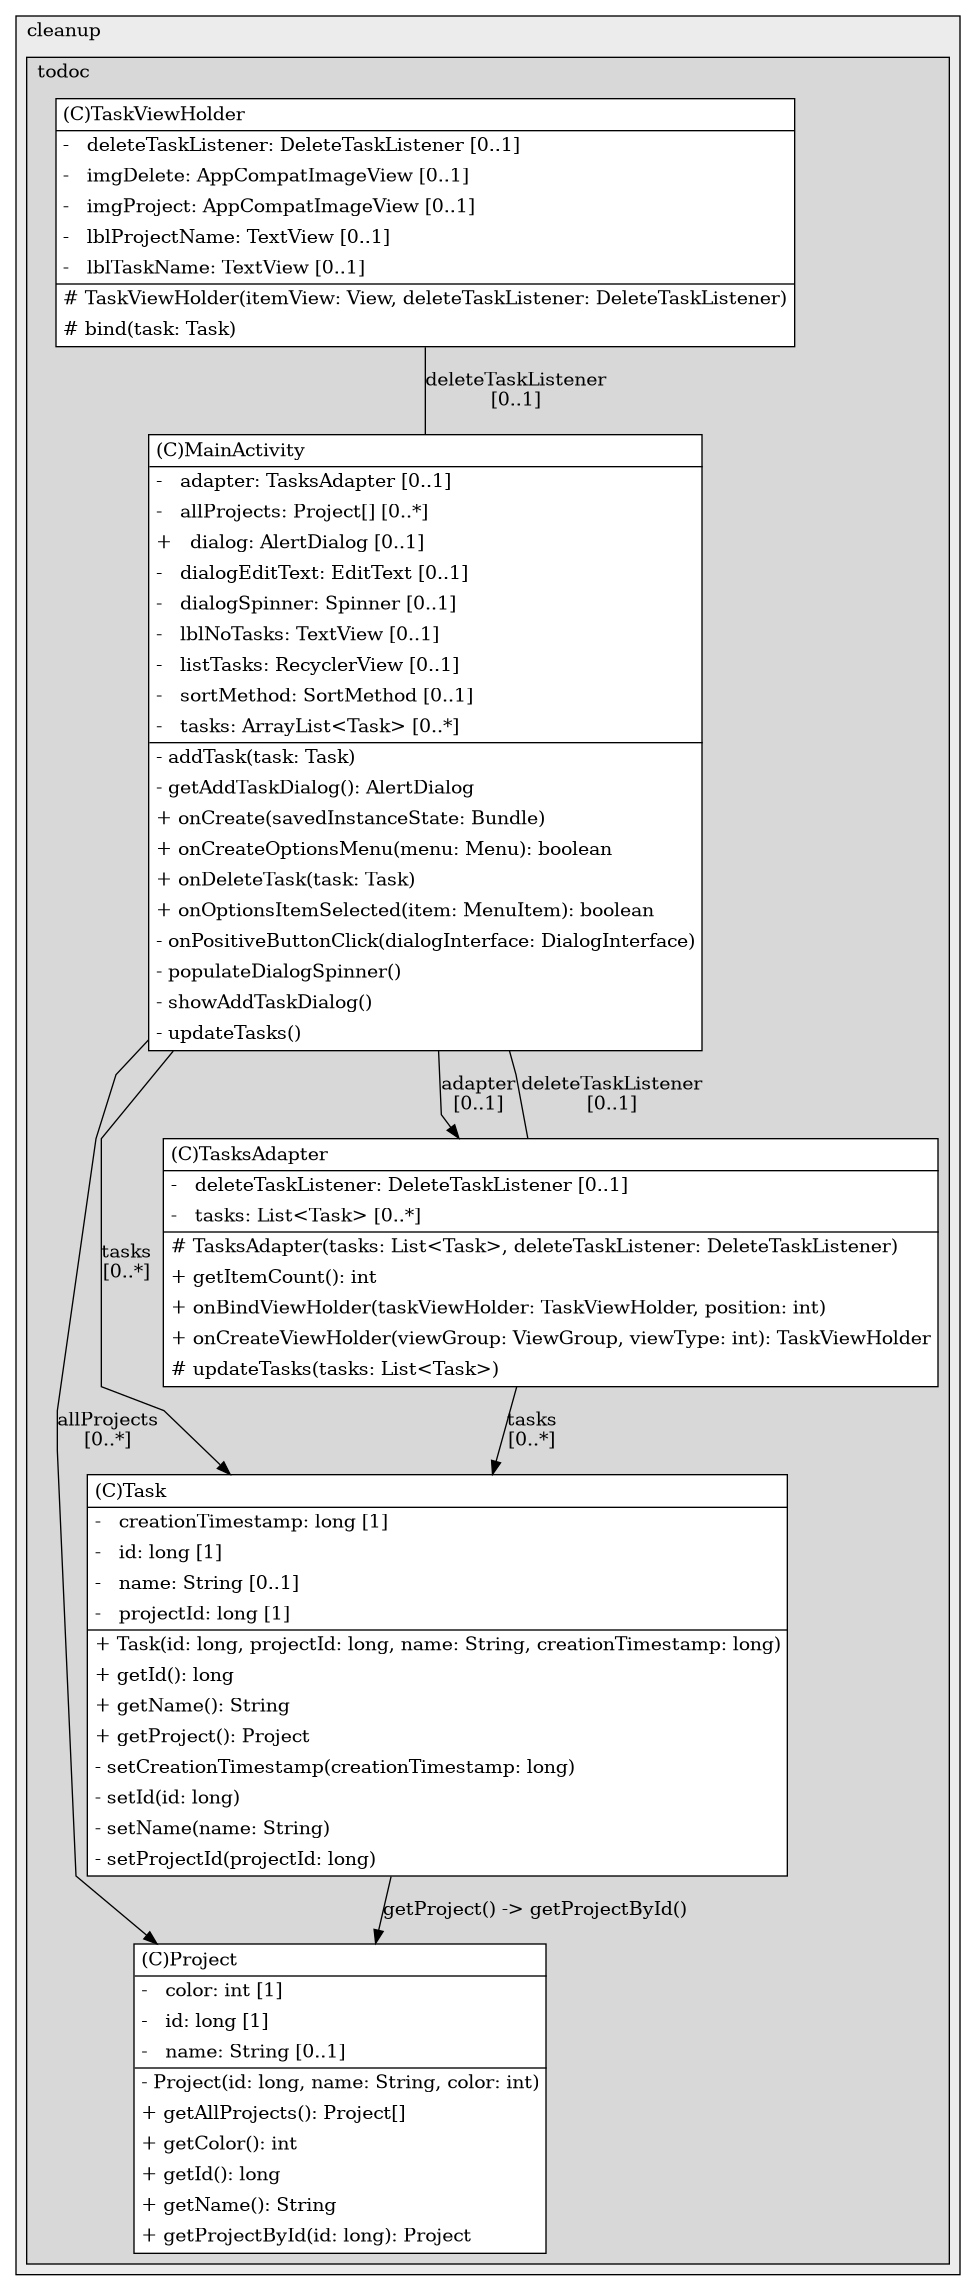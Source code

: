 @startuml

/' diagram meta data start
config=StructureConfiguration;
{
  "projectClassification": {
    "searchMode": "OpenProject", // OpenProject, AllProjects
    "includedProjects": "",
    "pathEndKeywords": "*.impl",
    "isClientPath": "",
    "isClientName": "",
    "isTestPath": "",
    "isTestName": "",
    "isMappingPath": "",
    "isMappingName": "",
    "isDataAccessPath": "",
    "isDataAccessName": "",
    "isDataStructurePath": "",
    "isDataStructureName": "",
    "isInterfaceStructuresPath": "",
    "isInterfaceStructuresName": "",
    "isEntryPointPath": "",
    "isEntryPointName": "",
    "treatFinalFieldsAsMandatory": false
  },
  "graphRestriction": {
    "classPackageExcludeFilter": "",
    "classPackageIncludeFilter": "",
    "classNameExcludeFilter": "MainActivityInstrumentedTest",
    "classNameIncludeFilter": "",
    "methodNameExcludeFilter": "",
    "methodNameIncludeFilter": "",
    "removeByInheritance": "", // inheritance/annotation based filtering is done in a second step
    "removeByAnnotation": "",
    "removeByClassPackage": "", // cleanup the graph after inheritance/annotation based filtering is done
    "removeByClassName": "",
    "cutMappings": false,
    "cutEnum": true,
    "cutTests": false,
    "cutClient": false,
    "cutDataAccess": false,
    "cutInterfaceStructures": false,
    "cutDataStructures": false,
    "cutGetterAndSetter": false,
    "cutConstructors": false
  },
  "graphTraversal": {
    "forwardDepth": 6,
    "backwardDepth": 6,
    "classPackageExcludeFilter": "",
    "classPackageIncludeFilter": "",
    "classNameExcludeFilter": "",
    "classNameIncludeFilter": "",
    "methodNameExcludeFilter": "",
    "methodNameIncludeFilter": "",
    "hideMappings": false,
    "hideDataStructures": false,
    "hidePrivateMethods": false,
    "hideInterfaceCalls": true, // indirection: implementation -> interface (is hidden) -> implementation
    "onlyShowApplicationEntryPoints": false, // root node is included
    "useMethodCallsForStructureDiagram": "BothDirections" // ForwardOnly, BothDirections, No
  },
  "details": {
    "aggregation": "GroupByClass", // ByClass, GroupByClass, None
    "showClassGenericTypes": true,
    "showMethods": true,
    "showMethodParameterNames": true,
    "showMethodParameterTypes": true,
    "showMethodReturnType": true,
    "showPackageLevels": 2,
    "showDetailedClassStructure": true
  },
  "rootClass": "com.cleanup.todoc.ui.MainActivity",
  "extensionCallbackMethod": "" // qualified.class.name#methodName - signature: public static String method(String)
}
diagram meta data end '/



digraph g {
    rankdir="TB"
    splines=polyline
    

'nodes 
subgraph cluster_856774308 { 
   	label=cleanup
	labeljust=l
	fillcolor="#ececec"
	style=filled
   
   subgraph cluster_1925994771 { 
   	label=todoc
	labeljust=l
	fillcolor="#d8d8d8"
	style=filled
   
   MainActivity592173596[
	label=<<TABLE BORDER="1" CELLBORDER="0" CELLPADDING="4" CELLSPACING="0">
<TR><TD ALIGN="LEFT" >(C)MainActivity</TD></TR>
<HR/>
<TR><TD ALIGN="LEFT" >-   adapter: TasksAdapter [0..1]</TD></TR>
<TR><TD ALIGN="LEFT" >-   allProjects: Project[] [0..*]</TD></TR>
<TR><TD ALIGN="LEFT" >+   dialog: AlertDialog [0..1]</TD></TR>
<TR><TD ALIGN="LEFT" >-   dialogEditText: EditText [0..1]</TD></TR>
<TR><TD ALIGN="LEFT" >-   dialogSpinner: Spinner [0..1]</TD></TR>
<TR><TD ALIGN="LEFT" >-   lblNoTasks: TextView [0..1]</TD></TR>
<TR><TD ALIGN="LEFT" >-   listTasks: RecyclerView [0..1]</TD></TR>
<TR><TD ALIGN="LEFT" >-   sortMethod: SortMethod [0..1]</TD></TR>
<TR><TD ALIGN="LEFT" >-   tasks: ArrayList&lt;Task&gt; [0..*]</TD></TR>
<HR/>
<TR><TD ALIGN="LEFT" >- addTask(task: Task)</TD></TR>
<TR><TD ALIGN="LEFT" >- getAddTaskDialog(): AlertDialog</TD></TR>
<TR><TD ALIGN="LEFT" >+ onCreate(savedInstanceState: Bundle)</TD></TR>
<TR><TD ALIGN="LEFT" >+ onCreateOptionsMenu(menu: Menu): boolean</TD></TR>
<TR><TD ALIGN="LEFT" >+ onDeleteTask(task: Task)</TD></TR>
<TR><TD ALIGN="LEFT" >+ onOptionsItemSelected(item: MenuItem): boolean</TD></TR>
<TR><TD ALIGN="LEFT" >- onPositiveButtonClick(dialogInterface: DialogInterface)</TD></TR>
<TR><TD ALIGN="LEFT" >- populateDialogSpinner()</TD></TR>
<TR><TD ALIGN="LEFT" >- showAddTaskDialog()</TD></TR>
<TR><TD ALIGN="LEFT" >- updateTasks()</TD></TR>
</TABLE>>
	style=filled
	margin=0
	shape=plaintext
	fillcolor="#FFFFFF"
];

Project2005803681[
	label=<<TABLE BORDER="1" CELLBORDER="0" CELLPADDING="4" CELLSPACING="0">
<TR><TD ALIGN="LEFT" >(C)Project</TD></TR>
<HR/>
<TR><TD ALIGN="LEFT" >-   color: int [1]</TD></TR>
<TR><TD ALIGN="LEFT" >-   id: long [1]</TD></TR>
<TR><TD ALIGN="LEFT" >-   name: String [0..1]</TD></TR>
<HR/>
<TR><TD ALIGN="LEFT" >- Project(id: long, name: String, color: int)</TD></TR>
<TR><TD ALIGN="LEFT" >+ getAllProjects(): Project[]</TD></TR>
<TR><TD ALIGN="LEFT" >+ getColor(): int</TD></TR>
<TR><TD ALIGN="LEFT" >+ getId(): long</TD></TR>
<TR><TD ALIGN="LEFT" >+ getName(): String</TD></TR>
<TR><TD ALIGN="LEFT" >+ getProjectById(id: long): Project</TD></TR>
</TABLE>>
	style=filled
	margin=0
	shape=plaintext
	fillcolor="#FFFFFF"
];

Task2005803681[
	label=<<TABLE BORDER="1" CELLBORDER="0" CELLPADDING="4" CELLSPACING="0">
<TR><TD ALIGN="LEFT" >(C)Task</TD></TR>
<HR/>
<TR><TD ALIGN="LEFT" >-   creationTimestamp: long [1]</TD></TR>
<TR><TD ALIGN="LEFT" >-   id: long [1]</TD></TR>
<TR><TD ALIGN="LEFT" >-   name: String [0..1]</TD></TR>
<TR><TD ALIGN="LEFT" >-   projectId: long [1]</TD></TR>
<HR/>
<TR><TD ALIGN="LEFT" >+ Task(id: long, projectId: long, name: String, creationTimestamp: long)</TD></TR>
<TR><TD ALIGN="LEFT" >+ getId(): long</TD></TR>
<TR><TD ALIGN="LEFT" >+ getName(): String</TD></TR>
<TR><TD ALIGN="LEFT" >+ getProject(): Project</TD></TR>
<TR><TD ALIGN="LEFT" >- setCreationTimestamp(creationTimestamp: long)</TD></TR>
<TR><TD ALIGN="LEFT" >- setId(id: long)</TD></TR>
<TR><TD ALIGN="LEFT" >- setName(name: String)</TD></TR>
<TR><TD ALIGN="LEFT" >- setProjectId(projectId: long)</TD></TR>
</TABLE>>
	style=filled
	margin=0
	shape=plaintext
	fillcolor="#FFFFFF"
];

TaskViewHolder1419102573[
	label=<<TABLE BORDER="1" CELLBORDER="0" CELLPADDING="4" CELLSPACING="0">
<TR><TD ALIGN="LEFT" >(C)TaskViewHolder</TD></TR>
<HR/>
<TR><TD ALIGN="LEFT" >-   deleteTaskListener: DeleteTaskListener [0..1]</TD></TR>
<TR><TD ALIGN="LEFT" >-   imgDelete: AppCompatImageView [0..1]</TD></TR>
<TR><TD ALIGN="LEFT" >-   imgProject: AppCompatImageView [0..1]</TD></TR>
<TR><TD ALIGN="LEFT" >-   lblProjectName: TextView [0..1]</TD></TR>
<TR><TD ALIGN="LEFT" >-   lblTaskName: TextView [0..1]</TD></TR>
<HR/>
<TR><TD ALIGN="LEFT" ># TaskViewHolder(itemView: View, deleteTaskListener: DeleteTaskListener)</TD></TR>
<TR><TD ALIGN="LEFT" ># bind(task: Task)</TD></TR>
</TABLE>>
	style=filled
	margin=0
	shape=plaintext
	fillcolor="#FFFFFF"
];

TasksAdapter592173596[
	label=<<TABLE BORDER="1" CELLBORDER="0" CELLPADDING="4" CELLSPACING="0">
<TR><TD ALIGN="LEFT" >(C)TasksAdapter</TD></TR>
<HR/>
<TR><TD ALIGN="LEFT" >-   deleteTaskListener: DeleteTaskListener [0..1]</TD></TR>
<TR><TD ALIGN="LEFT" >-   tasks: List&lt;Task&gt; [0..*]</TD></TR>
<HR/>
<TR><TD ALIGN="LEFT" ># TasksAdapter(tasks: List&lt;Task&gt;, deleteTaskListener: DeleteTaskListener)</TD></TR>
<TR><TD ALIGN="LEFT" >+ getItemCount(): int</TD></TR>
<TR><TD ALIGN="LEFT" >+ onBindViewHolder(taskViewHolder: TaskViewHolder, position: int)</TD></TR>
<TR><TD ALIGN="LEFT" >+ onCreateViewHolder(viewGroup: ViewGroup, viewType: int): TaskViewHolder</TD></TR>
<TR><TD ALIGN="LEFT" ># updateTasks(tasks: List&lt;Task&gt;)</TD></TR>
</TABLE>>
	style=filled
	margin=0
	shape=plaintext
	fillcolor="#FFFFFF"
];
} 
} 

'edges    
MainActivity592173596 -> Project2005803681[label="allProjects
[0..*]"];
MainActivity592173596 -> Task2005803681[label="tasks
[0..*]"];
MainActivity592173596 -> TasksAdapter592173596[label="adapter
[0..1]"];
Task2005803681 -> Project2005803681[label="getProject() -> getProjectById()"];
TaskViewHolder1419102573 -> MainActivity592173596[label="deleteTaskListener
[0..1]", arrowhead=none];
TasksAdapter592173596 -> MainActivity592173596[label="deleteTaskListener
[0..1]", arrowhead=none];
TasksAdapter592173596 -> Task2005803681[label="tasks
[0..*]"];
    
}
@enduml
